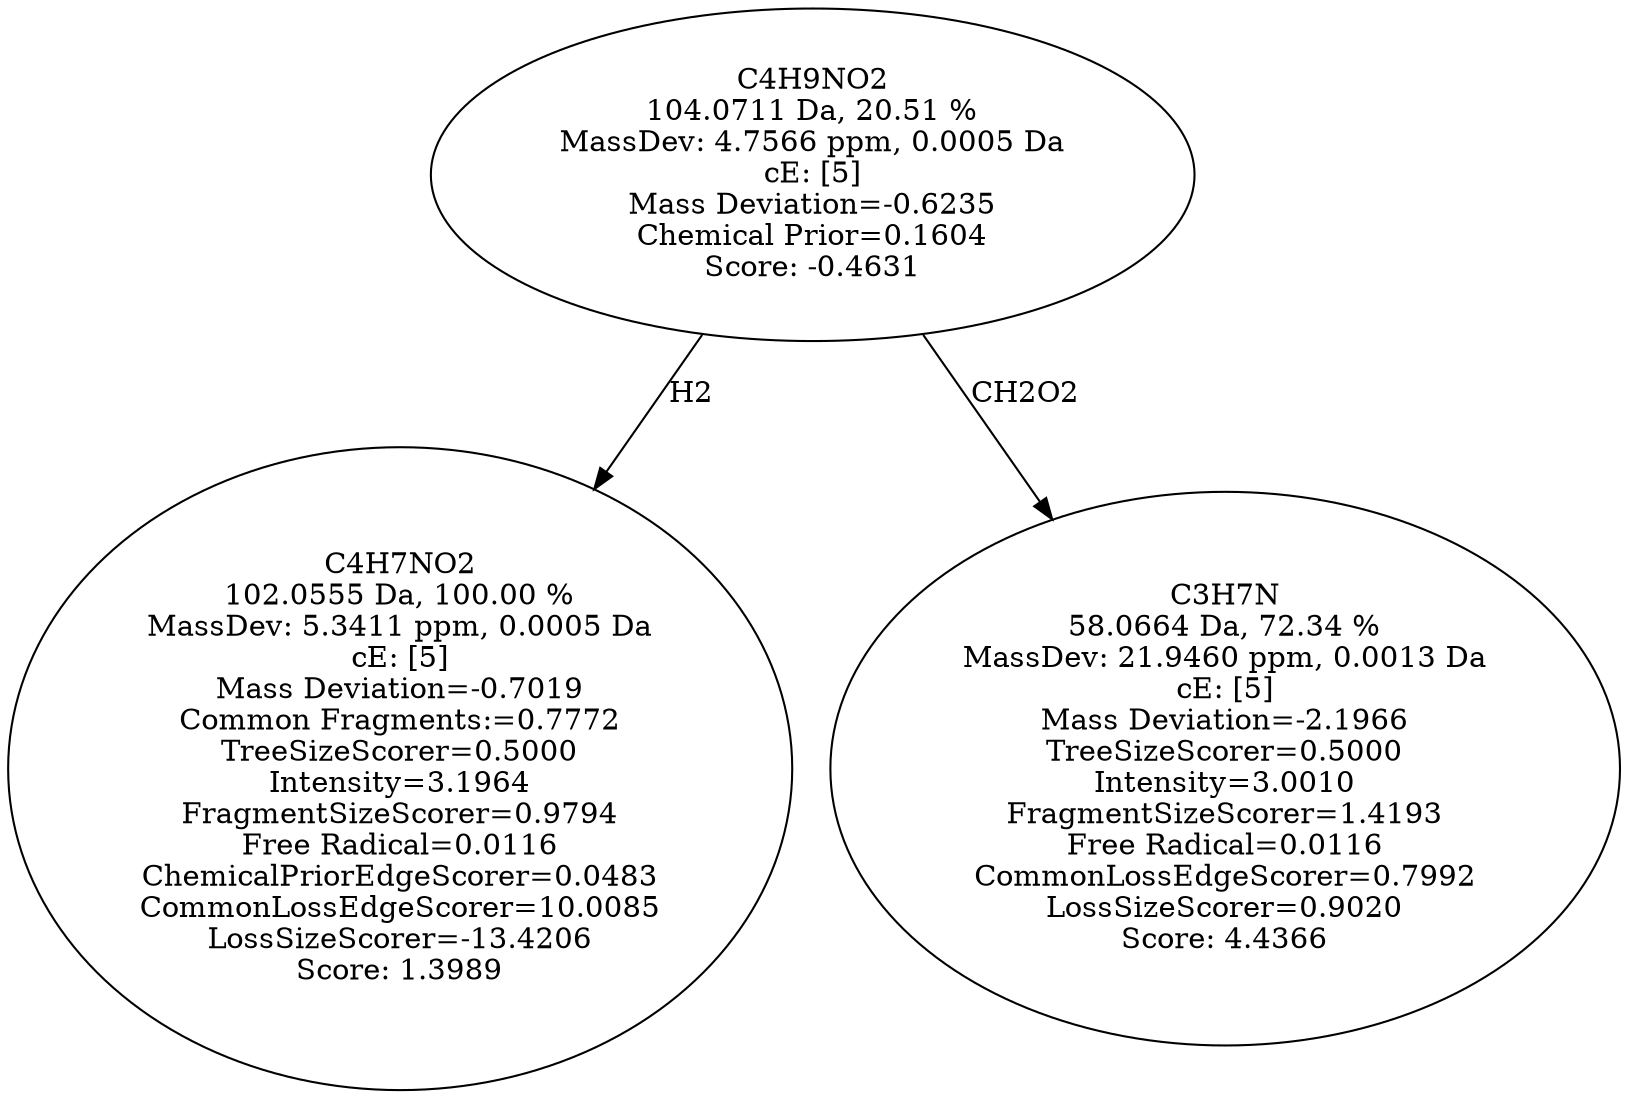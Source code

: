 strict digraph {
v1 [label="C4H7NO2\n102.0555 Da, 100.00 %\nMassDev: 5.3411 ppm, 0.0005 Da\ncE: [5]\nMass Deviation=-0.7019\nCommon Fragments:=0.7772\nTreeSizeScorer=0.5000\nIntensity=3.1964\nFragmentSizeScorer=0.9794\nFree Radical=0.0116\nChemicalPriorEdgeScorer=0.0483\nCommonLossEdgeScorer=10.0085\nLossSizeScorer=-13.4206\nScore: 1.3989"];
v2 [label="C3H7N\n58.0664 Da, 72.34 %\nMassDev: 21.9460 ppm, 0.0013 Da\ncE: [5]\nMass Deviation=-2.1966\nTreeSizeScorer=0.5000\nIntensity=3.0010\nFragmentSizeScorer=1.4193\nFree Radical=0.0116\nCommonLossEdgeScorer=0.7992\nLossSizeScorer=0.9020\nScore: 4.4366"];
v3 [label="C4H9NO2\n104.0711 Da, 20.51 %\nMassDev: 4.7566 ppm, 0.0005 Da\ncE: [5]\nMass Deviation=-0.6235\nChemical Prior=0.1604\nScore: -0.4631"];
v3 -> v1 [label="H2"];
v3 -> v2 [label="CH2O2"];
}